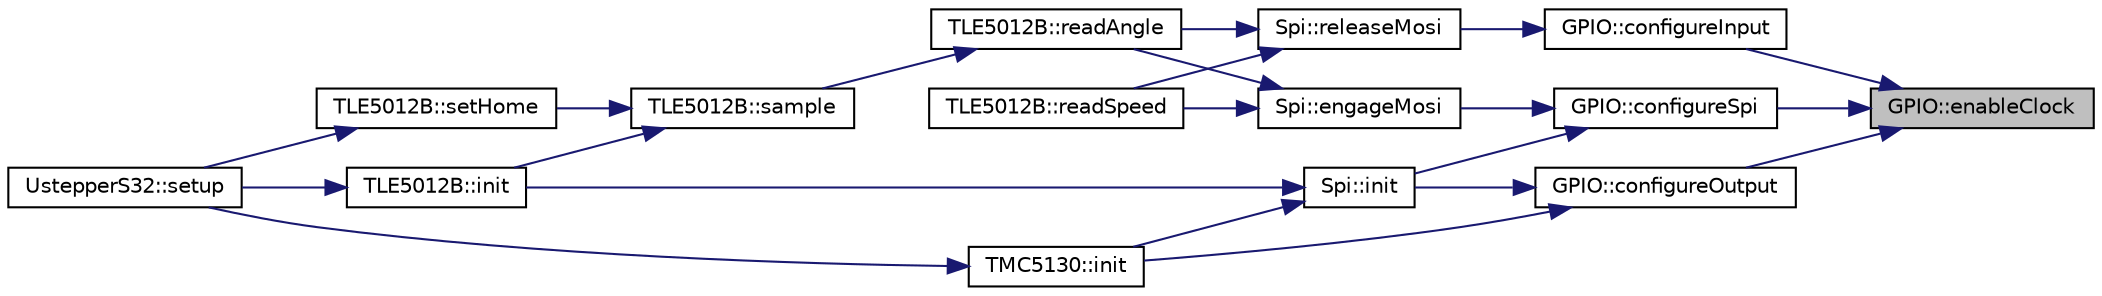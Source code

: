 digraph "GPIO::enableClock"
{
 // LATEX_PDF_SIZE
  edge [fontname="Helvetica",fontsize="10",labelfontname="Helvetica",labelfontsize="10"];
  node [fontname="Helvetica",fontsize="10",shape=record];
  rankdir="RL";
  Node1 [label="GPIO::enableClock",height=0.2,width=0.4,color="black", fillcolor="grey75", style="filled", fontcolor="black",tooltip=" "];
  Node1 -> Node2 [dir="back",color="midnightblue",fontsize="10",style="solid",fontname="Helvetica"];
  Node2 [label="GPIO::configureInput",height=0.2,width=0.4,color="black", fillcolor="white", style="filled",URL="$classGPIO.html#a04a861b0099bdcfc8927372fe404ba7f",tooltip=" "];
  Node2 -> Node3 [dir="back",color="midnightblue",fontsize="10",style="solid",fontname="Helvetica"];
  Node3 [label="Spi::releaseMosi",height=0.2,width=0.4,color="black", fillcolor="white", style="filled",URL="$classSpi.html#a4a71843aa50feba892ef575a01ace484",tooltip=" "];
  Node3 -> Node4 [dir="back",color="midnightblue",fontsize="10",style="solid",fontname="Helvetica"];
  Node4 [label="TLE5012B::readAngle",height=0.2,width=0.4,color="black", fillcolor="white", style="filled",URL="$classTLE5012B.html#ac9bf248b79a4359e593a4a9d0dab6c72",tooltip=" "];
  Node4 -> Node5 [dir="back",color="midnightblue",fontsize="10",style="solid",fontname="Helvetica"];
  Node5 [label="TLE5012B::sample",height=0.2,width=0.4,color="black", fillcolor="white", style="filled",URL="$classTLE5012B.html#aa2fd38efe1afcbf9762864144a509344",tooltip=" "];
  Node5 -> Node6 [dir="back",color="midnightblue",fontsize="10",style="solid",fontname="Helvetica"];
  Node6 [label="TLE5012B::init",height=0.2,width=0.4,color="black", fillcolor="white", style="filled",URL="$classTLE5012B.html#a328bf23d2b7fdc7ce77b2c041ba4c661",tooltip=" "];
  Node6 -> Node7 [dir="back",color="midnightblue",fontsize="10",style="solid",fontname="Helvetica"];
  Node7 [label="UstepperS32::setup",height=0.2,width=0.4,color="black", fillcolor="white", style="filled",URL="$classUstepperS32.html#a9db3b9f02f66bb17424b3e114c851d37",tooltip="Initializes the different parts of the uStepper S object."];
  Node5 -> Node8 [dir="back",color="midnightblue",fontsize="10",style="solid",fontname="Helvetica"];
  Node8 [label="TLE5012B::setHome",height=0.2,width=0.4,color="black", fillcolor="white", style="filled",URL="$classTLE5012B.html#a96b932ad326cb5c284aac3b9cd6db92e",tooltip=" "];
  Node8 -> Node7 [dir="back",color="midnightblue",fontsize="10",style="solid",fontname="Helvetica"];
  Node3 -> Node9 [dir="back",color="midnightblue",fontsize="10",style="solid",fontname="Helvetica"];
  Node9 [label="TLE5012B::readSpeed",height=0.2,width=0.4,color="black", fillcolor="white", style="filled",URL="$classTLE5012B.html#a10a013acb226d8d63dbeea0559eb88eb",tooltip=" "];
  Node1 -> Node10 [dir="back",color="midnightblue",fontsize="10",style="solid",fontname="Helvetica"];
  Node10 [label="GPIO::configureOutput",height=0.2,width=0.4,color="black", fillcolor="white", style="filled",URL="$classGPIO.html#afba4ed74a4ea5b8cbe20030dedd5c406",tooltip=" "];
  Node10 -> Node11 [dir="back",color="midnightblue",fontsize="10",style="solid",fontname="Helvetica"];
  Node11 [label="Spi::init",height=0.2,width=0.4,color="black", fillcolor="white", style="filled",URL="$classSpi.html#a680fddffd252143734d5451651453bbd",tooltip=" "];
  Node11 -> Node6 [dir="back",color="midnightblue",fontsize="10",style="solid",fontname="Helvetica"];
  Node11 -> Node12 [dir="back",color="midnightblue",fontsize="10",style="solid",fontname="Helvetica"];
  Node12 [label="TMC5130::init",height=0.2,width=0.4,color="black", fillcolor="white", style="filled",URL="$classTMC5130.html#a32a5a9d3c3a1823101860159835750ff",tooltip="Initiation of the motor driver."];
  Node12 -> Node7 [dir="back",color="midnightblue",fontsize="10",style="solid",fontname="Helvetica"];
  Node10 -> Node12 [dir="back",color="midnightblue",fontsize="10",style="solid",fontname="Helvetica"];
  Node1 -> Node13 [dir="back",color="midnightblue",fontsize="10",style="solid",fontname="Helvetica"];
  Node13 [label="GPIO::configureSpi",height=0.2,width=0.4,color="black", fillcolor="white", style="filled",URL="$classGPIO.html#a661baa554a3dd8c032b3426437377d00",tooltip=" "];
  Node13 -> Node14 [dir="back",color="midnightblue",fontsize="10",style="solid",fontname="Helvetica"];
  Node14 [label="Spi::engageMosi",height=0.2,width=0.4,color="black", fillcolor="white", style="filled",URL="$classSpi.html#affacd9f5cbc237e86f9c33feac6bd48d",tooltip=" "];
  Node14 -> Node4 [dir="back",color="midnightblue",fontsize="10",style="solid",fontname="Helvetica"];
  Node14 -> Node9 [dir="back",color="midnightblue",fontsize="10",style="solid",fontname="Helvetica"];
  Node13 -> Node11 [dir="back",color="midnightblue",fontsize="10",style="solid",fontname="Helvetica"];
}
